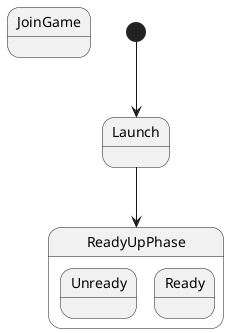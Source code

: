 @startuml

hide empty members

state JoinGame
state ReadyUpPhase {
	state Unready {

	}

	state Ready {
		
	}
}

[*] --> Launch
Launch --> ReadyUpPhase

@enduml